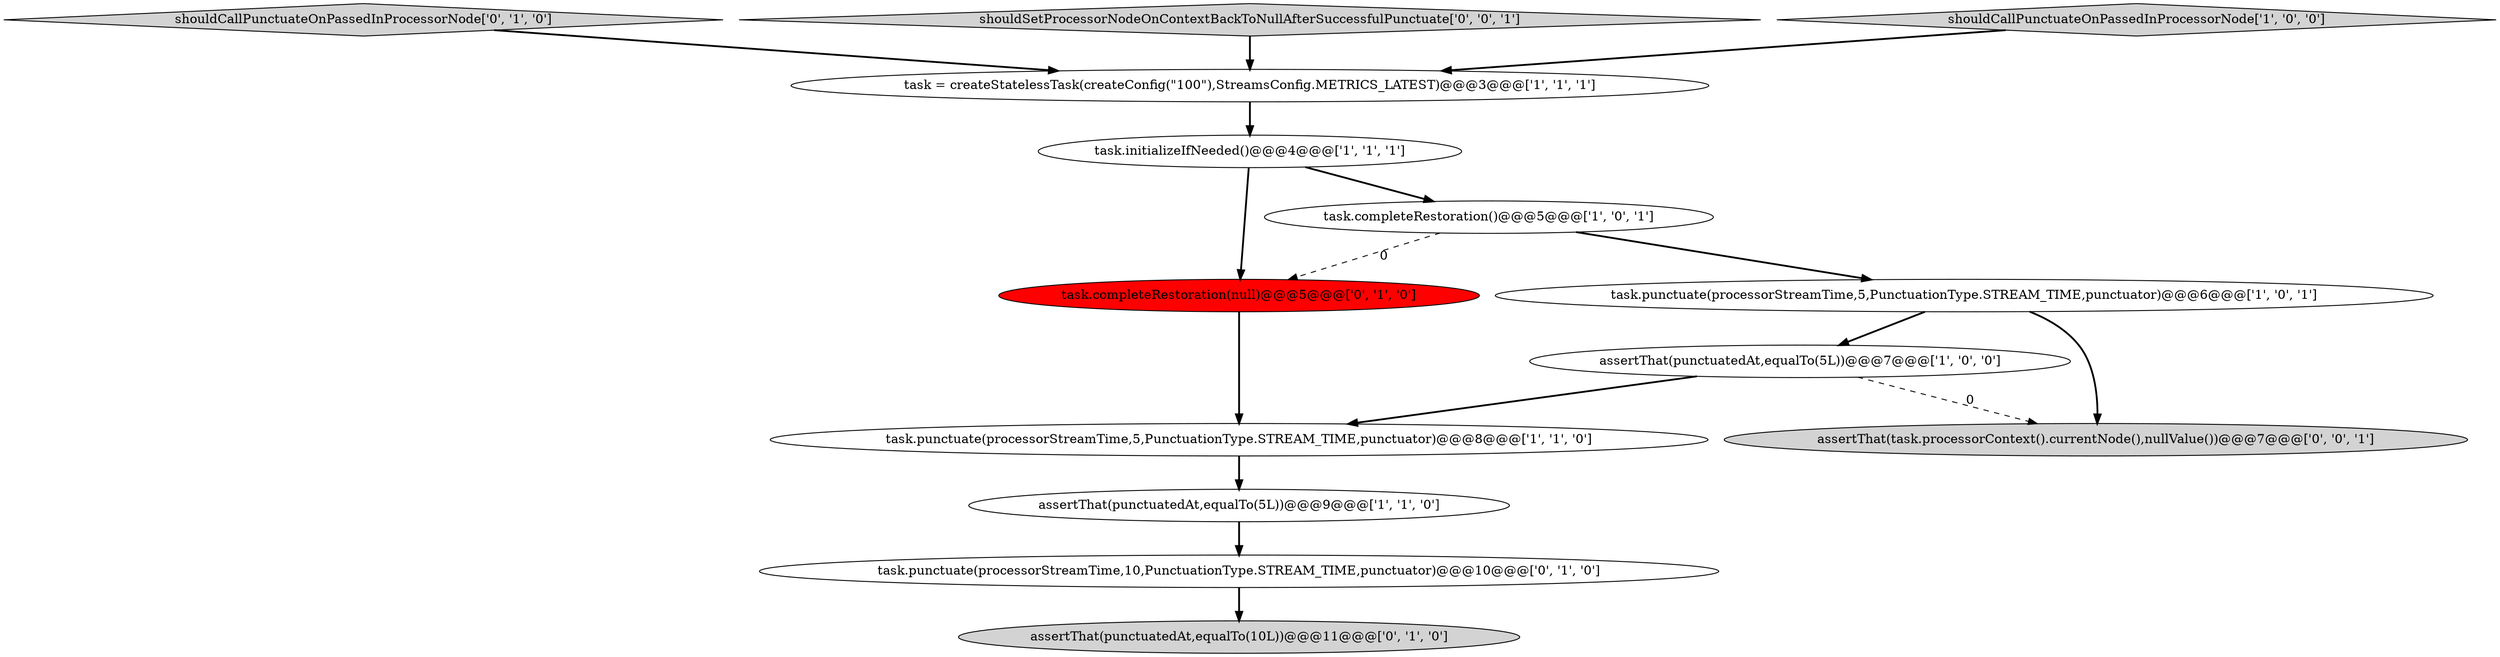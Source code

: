 digraph {
11 [style = filled, label = "shouldCallPunctuateOnPassedInProcessorNode['0', '1', '0']", fillcolor = lightgray, shape = diamond image = "AAA0AAABBB2BBB"];
13 [style = filled, label = "shouldSetProcessorNodeOnContextBackToNullAfterSuccessfulPunctuate['0', '0', '1']", fillcolor = lightgray, shape = diamond image = "AAA0AAABBB3BBB"];
3 [style = filled, label = "task.punctuate(processorStreamTime,5,PunctuationType.STREAM_TIME,punctuator)@@@6@@@['1', '0', '1']", fillcolor = white, shape = ellipse image = "AAA0AAABBB1BBB"];
8 [style = filled, label = "task.punctuate(processorStreamTime,10,PunctuationType.STREAM_TIME,punctuator)@@@10@@@['0', '1', '0']", fillcolor = white, shape = ellipse image = "AAA0AAABBB2BBB"];
12 [style = filled, label = "assertThat(task.processorContext().currentNode(),nullValue())@@@7@@@['0', '0', '1']", fillcolor = lightgray, shape = ellipse image = "AAA0AAABBB3BBB"];
5 [style = filled, label = "task = createStatelessTask(createConfig(\"100\"),StreamsConfig.METRICS_LATEST)@@@3@@@['1', '1', '1']", fillcolor = white, shape = ellipse image = "AAA0AAABBB1BBB"];
9 [style = filled, label = "assertThat(punctuatedAt,equalTo(10L))@@@11@@@['0', '1', '0']", fillcolor = lightgray, shape = ellipse image = "AAA0AAABBB2BBB"];
7 [style = filled, label = "assertThat(punctuatedAt,equalTo(5L))@@@9@@@['1', '1', '0']", fillcolor = white, shape = ellipse image = "AAA0AAABBB1BBB"];
10 [style = filled, label = "task.completeRestoration(null)@@@5@@@['0', '1', '0']", fillcolor = red, shape = ellipse image = "AAA1AAABBB2BBB"];
1 [style = filled, label = "assertThat(punctuatedAt,equalTo(5L))@@@7@@@['1', '0', '0']", fillcolor = white, shape = ellipse image = "AAA0AAABBB1BBB"];
2 [style = filled, label = "task.punctuate(processorStreamTime,5,PunctuationType.STREAM_TIME,punctuator)@@@8@@@['1', '1', '0']", fillcolor = white, shape = ellipse image = "AAA0AAABBB1BBB"];
6 [style = filled, label = "task.initializeIfNeeded()@@@4@@@['1', '1', '1']", fillcolor = white, shape = ellipse image = "AAA0AAABBB1BBB"];
0 [style = filled, label = "shouldCallPunctuateOnPassedInProcessorNode['1', '0', '0']", fillcolor = lightgray, shape = diamond image = "AAA0AAABBB1BBB"];
4 [style = filled, label = "task.completeRestoration()@@@5@@@['1', '0', '1']", fillcolor = white, shape = ellipse image = "AAA0AAABBB1BBB"];
1->12 [style = dashed, label="0"];
4->3 [style = bold, label=""];
6->4 [style = bold, label=""];
10->2 [style = bold, label=""];
1->2 [style = bold, label=""];
11->5 [style = bold, label=""];
2->7 [style = bold, label=""];
5->6 [style = bold, label=""];
3->12 [style = bold, label=""];
3->1 [style = bold, label=""];
4->10 [style = dashed, label="0"];
7->8 [style = bold, label=""];
6->10 [style = bold, label=""];
0->5 [style = bold, label=""];
8->9 [style = bold, label=""];
13->5 [style = bold, label=""];
}
